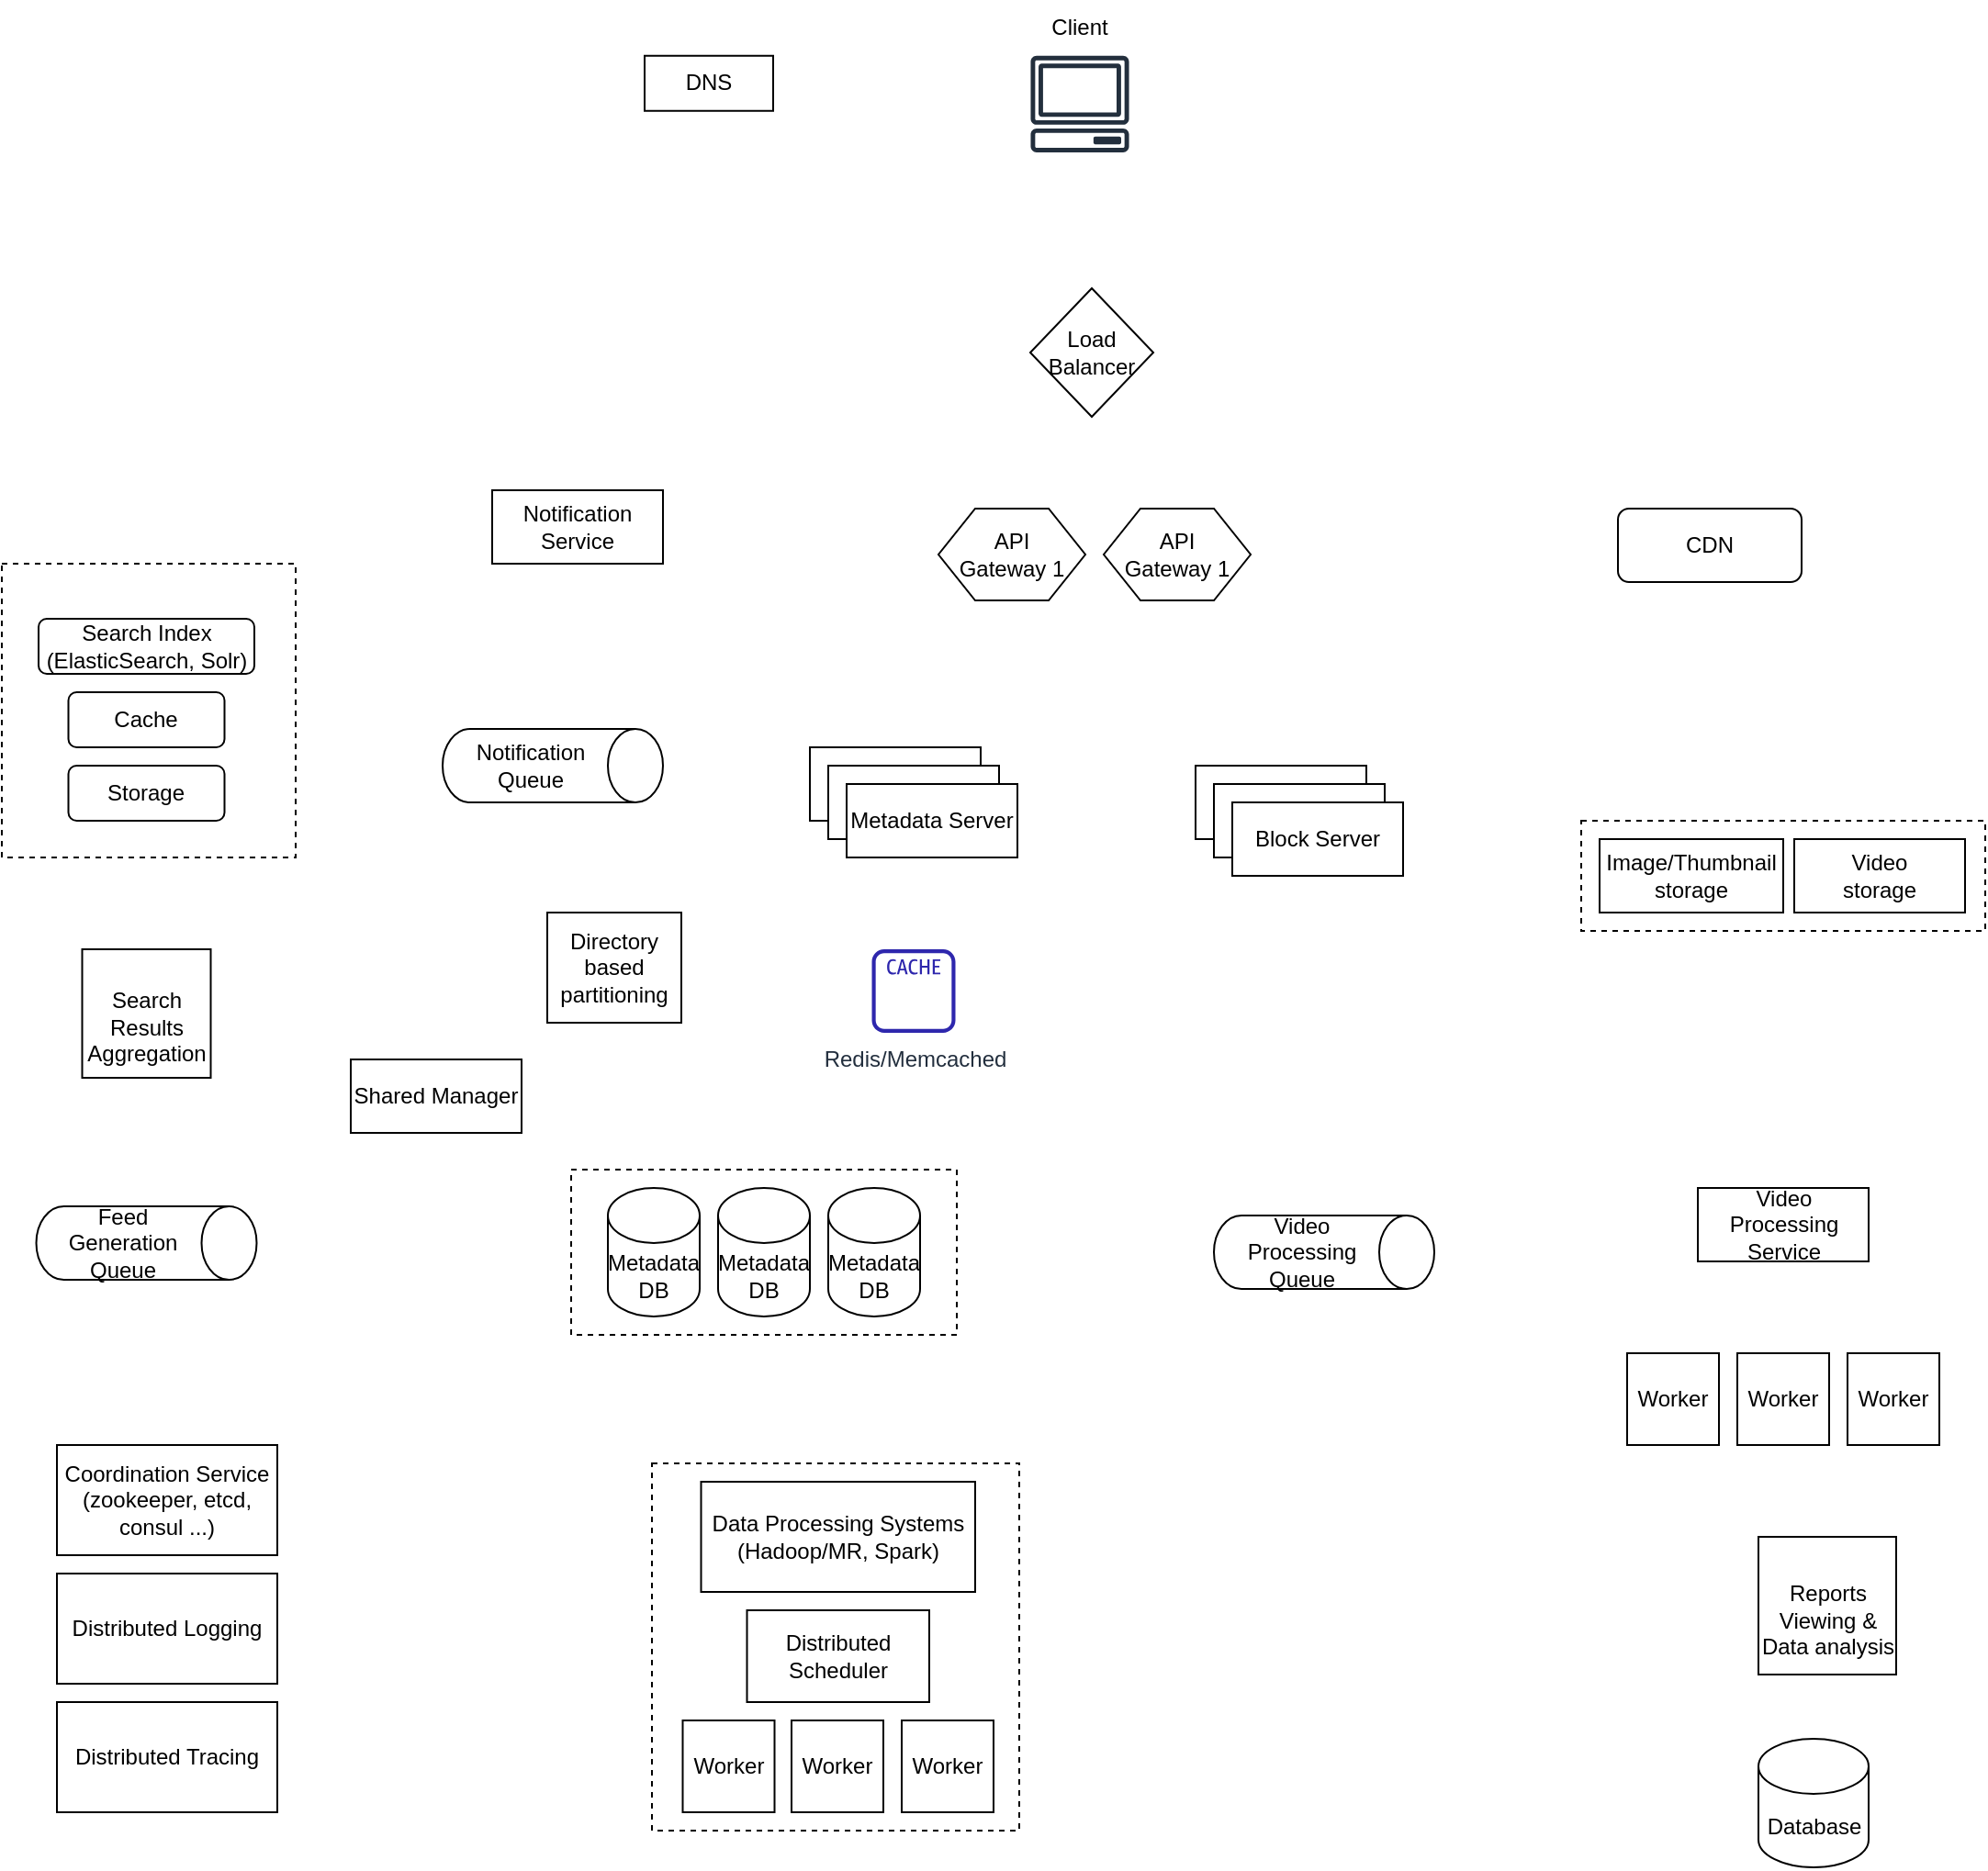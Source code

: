 <mxfile version="21.1.5" type="github">
  <diagram name="Page-1" id="9dz_OU0nqz03ez0ocMIT">
    <mxGraphModel dx="2284" dy="796" grid="1" gridSize="10" guides="1" tooltips="1" connect="1" arrows="1" fold="1" page="1" pageScale="1" pageWidth="850" pageHeight="1100" math="0" shadow="0">
      <root>
        <mxCell id="0" />
        <mxCell id="1" parent="0" />
        <mxCell id="YpI6oe4IFo95CnMG9ItT-44" value="" style="whiteSpace=wrap;html=1;aspect=fixed;strokeWidth=1;dashed=1;" vertex="1" parent="1">
          <mxGeometry x="204" y="900" width="200" height="200" as="geometry" />
        </mxCell>
        <mxCell id="YpI6oe4IFo95CnMG9ItT-33" value="" style="rounded=0;whiteSpace=wrap;html=1;dashed=1;" vertex="1" parent="1">
          <mxGeometry x="710" y="550" width="220" height="60" as="geometry" />
        </mxCell>
        <mxCell id="YpI6oe4IFo95CnMG9ItT-26" value="" style="rounded=0;whiteSpace=wrap;html=1;dashed=1;" vertex="1" parent="1">
          <mxGeometry x="160" y="740" width="210" height="90" as="geometry" />
        </mxCell>
        <mxCell id="YpI6oe4IFo95CnMG9ItT-20" value="" style="whiteSpace=wrap;html=1;aspect=fixed;strokeWidth=1;dashed=1;" vertex="1" parent="1">
          <mxGeometry x="-150" y="410" width="160" height="160" as="geometry" />
        </mxCell>
        <mxCell id="YpI6oe4IFo95CnMG9ItT-1" value="" style="sketch=0;outlineConnect=0;fontColor=#232F3E;gradientColor=none;fillColor=#232F3D;strokeColor=none;dashed=0;verticalLabelPosition=bottom;verticalAlign=top;align=center;html=1;fontSize=12;fontStyle=0;aspect=fixed;pointerEvents=1;shape=mxgraph.aws4.client;" vertex="1" parent="1">
          <mxGeometry x="410" y="133.38" width="54" height="52.62" as="geometry" />
        </mxCell>
        <mxCell id="YpI6oe4IFo95CnMG9ItT-2" value="Client" style="text;html=1;strokeColor=none;fillColor=none;align=center;verticalAlign=middle;whiteSpace=wrap;rounded=0;" vertex="1" parent="1">
          <mxGeometry x="407" y="103.38" width="60" height="30" as="geometry" />
        </mxCell>
        <mxCell id="YpI6oe4IFo95CnMG9ItT-3" value="DNS" style="rounded=0;whiteSpace=wrap;html=1;" vertex="1" parent="1">
          <mxGeometry x="200" y="133.38" width="70" height="30" as="geometry" />
        </mxCell>
        <mxCell id="YpI6oe4IFo95CnMG9ItT-4" value="Load Balancer" style="rhombus;whiteSpace=wrap;html=1;" vertex="1" parent="1">
          <mxGeometry x="410" y="260" width="67" height="70" as="geometry" />
        </mxCell>
        <mxCell id="YpI6oe4IFo95CnMG9ItT-5" value="API &lt;br&gt;Gateway 1" style="shape=hexagon;perimeter=hexagonPerimeter2;whiteSpace=wrap;html=1;fixedSize=1;" vertex="1" parent="1">
          <mxGeometry x="360" y="380" width="80" height="50" as="geometry" />
        </mxCell>
        <mxCell id="YpI6oe4IFo95CnMG9ItT-6" value="API &lt;br&gt;Gateway 1" style="shape=hexagon;perimeter=hexagonPerimeter2;whiteSpace=wrap;html=1;fixedSize=1;" vertex="1" parent="1">
          <mxGeometry x="450" y="380" width="80" height="50" as="geometry" />
        </mxCell>
        <mxCell id="YpI6oe4IFo95CnMG9ItT-7" value="" style="rounded=0;whiteSpace=wrap;html=1;" vertex="1" parent="1">
          <mxGeometry x="290" y="510" width="93" height="40" as="geometry" />
        </mxCell>
        <mxCell id="YpI6oe4IFo95CnMG9ItT-8" value="" style="rounded=0;whiteSpace=wrap;html=1;" vertex="1" parent="1">
          <mxGeometry x="300" y="520" width="93" height="40" as="geometry" />
        </mxCell>
        <mxCell id="YpI6oe4IFo95CnMG9ItT-9" value="Metadata Server" style="rounded=0;whiteSpace=wrap;html=1;" vertex="1" parent="1">
          <mxGeometry x="310" y="530" width="93" height="40" as="geometry" />
        </mxCell>
        <mxCell id="YpI6oe4IFo95CnMG9ItT-10" value="" style="rounded=0;whiteSpace=wrap;html=1;" vertex="1" parent="1">
          <mxGeometry x="500" y="520" width="93" height="40" as="geometry" />
        </mxCell>
        <mxCell id="YpI6oe4IFo95CnMG9ItT-11" value="" style="rounded=0;whiteSpace=wrap;html=1;" vertex="1" parent="1">
          <mxGeometry x="510" y="530" width="93" height="40" as="geometry" />
        </mxCell>
        <mxCell id="YpI6oe4IFo95CnMG9ItT-12" value="Block Server" style="rounded=0;whiteSpace=wrap;html=1;" vertex="1" parent="1">
          <mxGeometry x="520" y="540" width="93" height="40" as="geometry" />
        </mxCell>
        <mxCell id="YpI6oe4IFo95CnMG9ItT-14" value="Notification Queue" style="shape=cylinder3;whiteSpace=wrap;html=1;boundedLbl=1;backgroundOutline=1;size=15;direction=south;" vertex="1" parent="1">
          <mxGeometry x="90" y="500" width="120" height="40" as="geometry" />
        </mxCell>
        <mxCell id="YpI6oe4IFo95CnMG9ItT-15" value="Notification Service" style="rounded=0;whiteSpace=wrap;html=1;" vertex="1" parent="1">
          <mxGeometry x="117" y="370" width="93" height="40" as="geometry" />
        </mxCell>
        <mxCell id="YpI6oe4IFo95CnMG9ItT-16" value="&lt;br&gt;Search Results Aggregation" style="whiteSpace=wrap;html=1;aspect=fixed;" vertex="1" parent="1">
          <mxGeometry x="-106.25" y="620" width="70" height="70" as="geometry" />
        </mxCell>
        <mxCell id="YpI6oe4IFo95CnMG9ItT-17" value="Storage" style="rounded=1;whiteSpace=wrap;html=1;" vertex="1" parent="1">
          <mxGeometry x="-113.75" y="520" width="85" height="30" as="geometry" />
        </mxCell>
        <mxCell id="YpI6oe4IFo95CnMG9ItT-18" value="Cache" style="rounded=1;whiteSpace=wrap;html=1;" vertex="1" parent="1">
          <mxGeometry x="-113.75" y="480" width="85" height="30" as="geometry" />
        </mxCell>
        <mxCell id="YpI6oe4IFo95CnMG9ItT-19" value="Search Index&lt;br&gt;(ElasticSearch, Solr)" style="rounded=1;whiteSpace=wrap;html=1;" vertex="1" parent="1">
          <mxGeometry x="-130" y="440" width="117.5" height="30" as="geometry" />
        </mxCell>
        <mxCell id="YpI6oe4IFo95CnMG9ItT-21" value="Feed Generation Queue" style="shape=cylinder3;whiteSpace=wrap;html=1;boundedLbl=1;backgroundOutline=1;size=15;direction=south;" vertex="1" parent="1">
          <mxGeometry x="-131.25" y="760" width="120" height="40" as="geometry" />
        </mxCell>
        <mxCell id="YpI6oe4IFo95CnMG9ItT-22" value="Metadata&lt;br&gt;DB" style="shape=cylinder3;whiteSpace=wrap;html=1;boundedLbl=1;backgroundOutline=1;size=15;" vertex="1" parent="1">
          <mxGeometry x="180" y="750" width="50" height="70" as="geometry" />
        </mxCell>
        <mxCell id="YpI6oe4IFo95CnMG9ItT-23" value="Metadata&lt;br&gt;DB" style="shape=cylinder3;whiteSpace=wrap;html=1;boundedLbl=1;backgroundOutline=1;size=15;" vertex="1" parent="1">
          <mxGeometry x="240" y="750" width="50" height="70" as="geometry" />
        </mxCell>
        <mxCell id="YpI6oe4IFo95CnMG9ItT-24" value="Metadata&lt;br&gt;DB" style="shape=cylinder3;whiteSpace=wrap;html=1;boundedLbl=1;backgroundOutline=1;size=15;" vertex="1" parent="1">
          <mxGeometry x="300" y="750" width="50" height="70" as="geometry" />
        </mxCell>
        <mxCell id="YpI6oe4IFo95CnMG9ItT-27" value="Shared Manager" style="rounded=0;whiteSpace=wrap;html=1;" vertex="1" parent="1">
          <mxGeometry x="40" y="680" width="93" height="40" as="geometry" />
        </mxCell>
        <mxCell id="YpI6oe4IFo95CnMG9ItT-28" value="Directory based partitioning" style="rounded=0;whiteSpace=wrap;html=1;" vertex="1" parent="1">
          <mxGeometry x="147" y="600" width="73" height="60" as="geometry" />
        </mxCell>
        <mxCell id="YpI6oe4IFo95CnMG9ItT-29" value="Redis/Memcached" style="sketch=0;outlineConnect=0;fontColor=#232F3E;gradientColor=none;fillColor=#2E27AD;strokeColor=none;dashed=0;verticalLabelPosition=bottom;verticalAlign=top;align=center;html=1;fontSize=12;fontStyle=0;aspect=fixed;pointerEvents=1;shape=mxgraph.aws4.cache_node;" vertex="1" parent="1">
          <mxGeometry x="323.75" y="620" width="45.5" height="45.5" as="geometry" />
        </mxCell>
        <mxCell id="YpI6oe4IFo95CnMG9ItT-30" value="CDN" style="rounded=1;whiteSpace=wrap;html=1;" vertex="1" parent="1">
          <mxGeometry x="730" y="380" width="100" height="40" as="geometry" />
        </mxCell>
        <mxCell id="YpI6oe4IFo95CnMG9ItT-31" value="Image/Thumbnail storage" style="rounded=0;whiteSpace=wrap;html=1;" vertex="1" parent="1">
          <mxGeometry x="720" y="560" width="100" height="40" as="geometry" />
        </mxCell>
        <mxCell id="YpI6oe4IFo95CnMG9ItT-32" value="Video&lt;br&gt;storage" style="rounded=0;whiteSpace=wrap;html=1;" vertex="1" parent="1">
          <mxGeometry x="826" y="560" width="93" height="40" as="geometry" />
        </mxCell>
        <mxCell id="YpI6oe4IFo95CnMG9ItT-34" value="Video Processing Queue" style="shape=cylinder3;whiteSpace=wrap;html=1;boundedLbl=1;backgroundOutline=1;size=15;direction=south;" vertex="1" parent="1">
          <mxGeometry x="510" y="765" width="120" height="40" as="geometry" />
        </mxCell>
        <mxCell id="YpI6oe4IFo95CnMG9ItT-35" value="Video Processing Service" style="rounded=0;whiteSpace=wrap;html=1;" vertex="1" parent="1">
          <mxGeometry x="773.5" y="750" width="93" height="40" as="geometry" />
        </mxCell>
        <mxCell id="YpI6oe4IFo95CnMG9ItT-36" value="Worker" style="whiteSpace=wrap;html=1;aspect=fixed;" vertex="1" parent="1">
          <mxGeometry x="735" y="840" width="50" height="50" as="geometry" />
        </mxCell>
        <mxCell id="YpI6oe4IFo95CnMG9ItT-37" value="Worker" style="whiteSpace=wrap;html=1;aspect=fixed;" vertex="1" parent="1">
          <mxGeometry x="795" y="840" width="50" height="50" as="geometry" />
        </mxCell>
        <mxCell id="YpI6oe4IFo95CnMG9ItT-38" value="Worker" style="whiteSpace=wrap;html=1;aspect=fixed;" vertex="1" parent="1">
          <mxGeometry x="855" y="840" width="50" height="50" as="geometry" />
        </mxCell>
        <mxCell id="YpI6oe4IFo95CnMG9ItT-39" value="Data Processing Systems&lt;br&gt;(Hadoop/MR, Spark)" style="rounded=0;whiteSpace=wrap;html=1;" vertex="1" parent="1">
          <mxGeometry x="230.75" y="910" width="149.25" height="60" as="geometry" />
        </mxCell>
        <mxCell id="YpI6oe4IFo95CnMG9ItT-40" value="Distributed Scheduler" style="rounded=0;whiteSpace=wrap;html=1;" vertex="1" parent="1">
          <mxGeometry x="255.75" y="980" width="99.25" height="50" as="geometry" />
        </mxCell>
        <mxCell id="YpI6oe4IFo95CnMG9ItT-41" value="Worker" style="whiteSpace=wrap;html=1;aspect=fixed;" vertex="1" parent="1">
          <mxGeometry x="220.75" y="1040" width="50" height="50" as="geometry" />
        </mxCell>
        <mxCell id="YpI6oe4IFo95CnMG9ItT-42" value="Worker" style="whiteSpace=wrap;html=1;aspect=fixed;" vertex="1" parent="1">
          <mxGeometry x="280" y="1040" width="50" height="50" as="geometry" />
        </mxCell>
        <mxCell id="YpI6oe4IFo95CnMG9ItT-43" value="Worker" style="whiteSpace=wrap;html=1;aspect=fixed;" vertex="1" parent="1">
          <mxGeometry x="340" y="1040" width="50" height="50" as="geometry" />
        </mxCell>
        <mxCell id="YpI6oe4IFo95CnMG9ItT-45" value="Database" style="shape=cylinder3;whiteSpace=wrap;html=1;boundedLbl=1;backgroundOutline=1;size=15;" vertex="1" parent="1">
          <mxGeometry x="806.5" y="1050" width="60" height="70" as="geometry" />
        </mxCell>
        <mxCell id="YpI6oe4IFo95CnMG9ItT-46" value="&lt;br&gt;Reports Viewing &amp;amp; Data analysis" style="whiteSpace=wrap;html=1;aspect=fixed;" vertex="1" parent="1">
          <mxGeometry x="806.5" y="940" width="75" height="75" as="geometry" />
        </mxCell>
        <mxCell id="YpI6oe4IFo95CnMG9ItT-47" value="Coordination Service (zookeeper, etcd, consul ...)" style="rounded=0;whiteSpace=wrap;html=1;" vertex="1" parent="1">
          <mxGeometry x="-120" y="890" width="120" height="60" as="geometry" />
        </mxCell>
        <mxCell id="YpI6oe4IFo95CnMG9ItT-48" value="Distributed Logging" style="rounded=0;whiteSpace=wrap;html=1;" vertex="1" parent="1">
          <mxGeometry x="-120" y="960" width="120" height="60" as="geometry" />
        </mxCell>
        <mxCell id="YpI6oe4IFo95CnMG9ItT-49" value="Distributed Tracing" style="rounded=0;whiteSpace=wrap;html=1;" vertex="1" parent="1">
          <mxGeometry x="-120" y="1030" width="120" height="60" as="geometry" />
        </mxCell>
      </root>
    </mxGraphModel>
  </diagram>
</mxfile>
